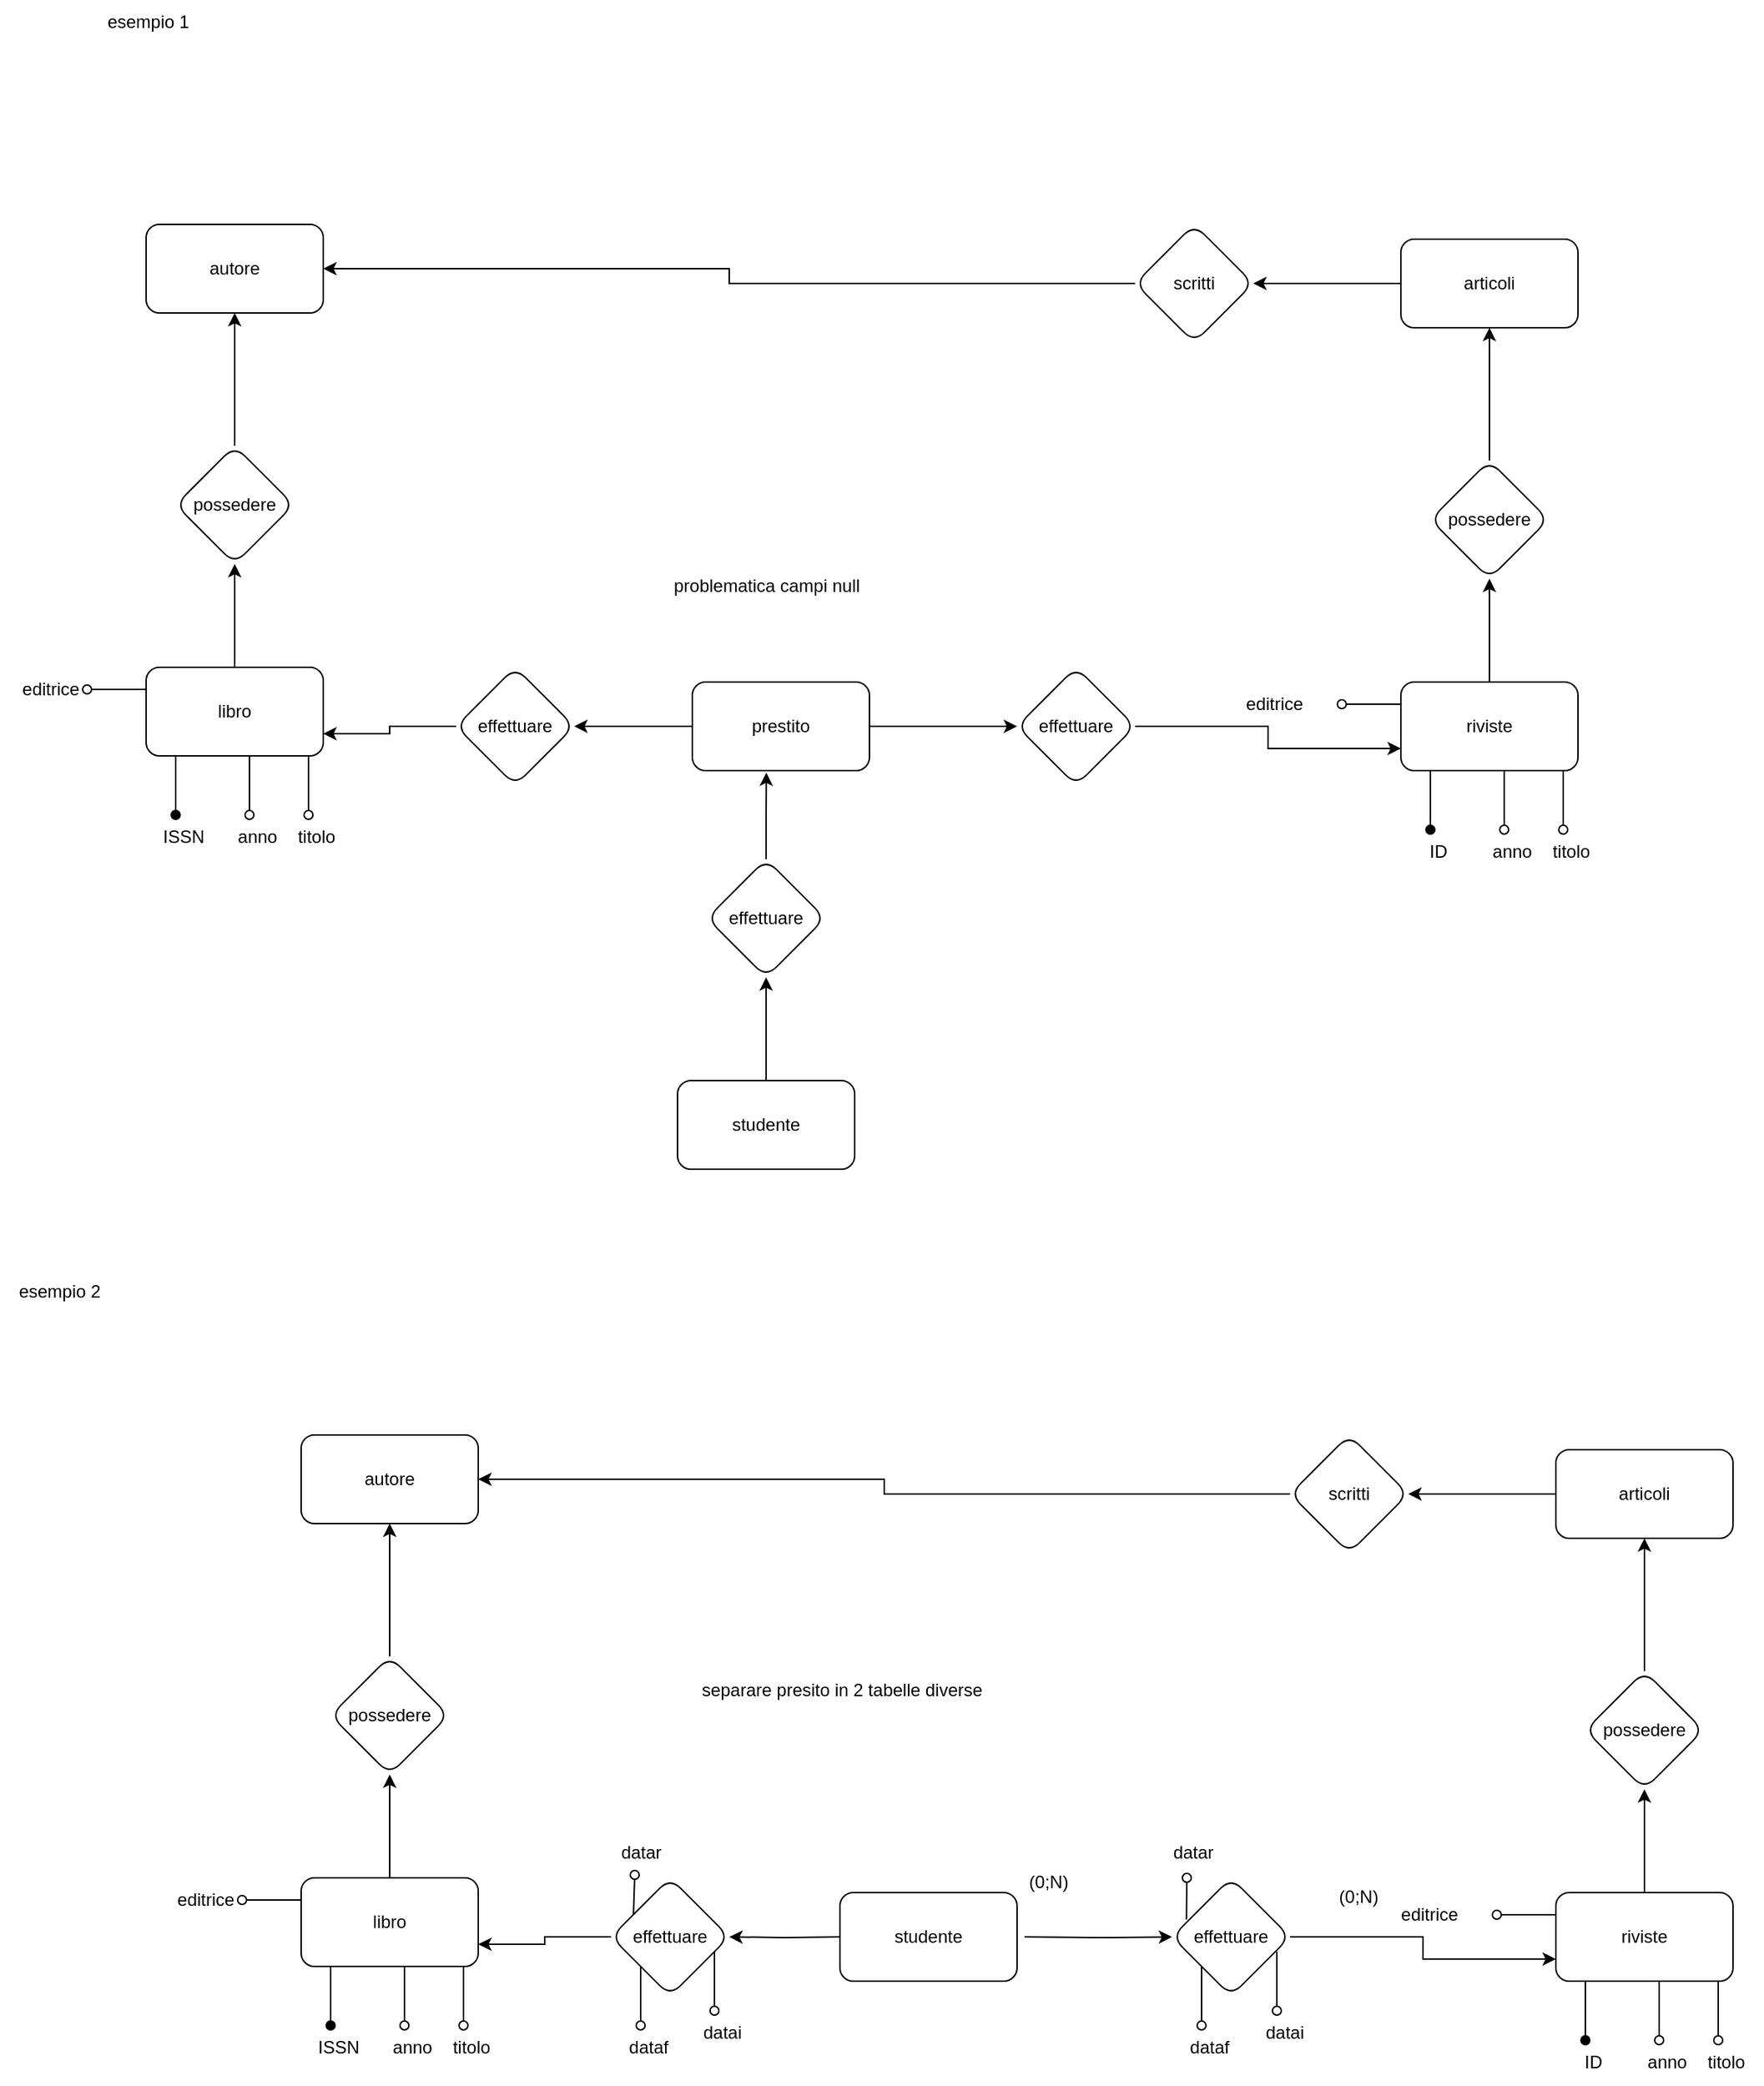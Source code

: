 <mxfile version="28.0.6">
  <diagram name="Pagina-1" id="OERdmn4lRGC_LS8MdoMJ">
    <mxGraphModel grid="1" page="1" gridSize="10" guides="1" tooltips="1" connect="1" arrows="1" fold="1" pageScale="1" pageWidth="827" pageHeight="1169" math="0" shadow="0">
      <root>
        <mxCell id="0" />
        <mxCell id="1" parent="0" />
        <mxCell id="poA8OvTVlxJboLcAz_ih-8" value="" style="edgeStyle=orthogonalEdgeStyle;rounded=0;orthogonalLoop=1;jettySize=auto;html=1;" edge="1" parent="1" source="poA8OvTVlxJboLcAz_ih-1" target="poA8OvTVlxJboLcAz_ih-7">
          <mxGeometry relative="1" as="geometry" />
        </mxCell>
        <mxCell id="poA8OvTVlxJboLcAz_ih-1" value="libro" style="rounded=1;whiteSpace=wrap;html=1;" vertex="1" parent="1">
          <mxGeometry x="120" y="80" width="120" height="60" as="geometry" />
        </mxCell>
        <mxCell id="poA8OvTVlxJboLcAz_ih-2" value="" style="endArrow=none;html=1;rounded=0;startArrow=oval;startFill=1;" edge="1" parent="1">
          <mxGeometry width="50" height="50" relative="1" as="geometry">
            <mxPoint x="140" y="180" as="sourcePoint" />
            <mxPoint x="140" y="140" as="targetPoint" />
          </mxGeometry>
        </mxCell>
        <mxCell id="poA8OvTVlxJboLcAz_ih-3" value="ISSN" style="text;html=1;align=center;verticalAlign=middle;resizable=0;points=[];autosize=1;strokeColor=none;fillColor=none;" vertex="1" parent="1">
          <mxGeometry x="120" y="180" width="50" height="30" as="geometry" />
        </mxCell>
        <mxCell id="poA8OvTVlxJboLcAz_ih-5" value="" style="endArrow=none;html=1;rounded=0;startArrow=oval;startFill=0;" edge="1" parent="1">
          <mxGeometry width="50" height="50" relative="1" as="geometry">
            <mxPoint x="230" y="180" as="sourcePoint" />
            <mxPoint x="230" y="140" as="targetPoint" />
          </mxGeometry>
        </mxCell>
        <mxCell id="poA8OvTVlxJboLcAz_ih-6" value="titolo" style="text;html=1;align=center;verticalAlign=middle;resizable=0;points=[];autosize=1;strokeColor=none;fillColor=none;" vertex="1" parent="1">
          <mxGeometry x="210" y="180" width="50" height="30" as="geometry" />
        </mxCell>
        <mxCell id="poA8OvTVlxJboLcAz_ih-10" value="" style="edgeStyle=orthogonalEdgeStyle;rounded=0;orthogonalLoop=1;jettySize=auto;html=1;" edge="1" parent="1" source="poA8OvTVlxJboLcAz_ih-7" target="poA8OvTVlxJboLcAz_ih-9">
          <mxGeometry relative="1" as="geometry" />
        </mxCell>
        <mxCell id="poA8OvTVlxJboLcAz_ih-7" value="possedere" style="rhombus;whiteSpace=wrap;html=1;rounded=1;" vertex="1" parent="1">
          <mxGeometry x="140" y="-70" width="80" height="80" as="geometry" />
        </mxCell>
        <mxCell id="poA8OvTVlxJboLcAz_ih-9" value="autore" style="whiteSpace=wrap;html=1;rounded=1;" vertex="1" parent="1">
          <mxGeometry x="120" y="-220" width="120" height="60" as="geometry" />
        </mxCell>
        <mxCell id="poA8OvTVlxJboLcAz_ih-11" value="" style="endArrow=none;html=1;rounded=0;startArrow=oval;startFill=0;" edge="1" parent="1">
          <mxGeometry width="50" height="50" relative="1" as="geometry">
            <mxPoint x="190" y="180" as="sourcePoint" />
            <mxPoint x="190" y="140" as="targetPoint" />
          </mxGeometry>
        </mxCell>
        <mxCell id="poA8OvTVlxJboLcAz_ih-12" value="anno" style="text;html=1;align=center;verticalAlign=middle;resizable=0;points=[];autosize=1;strokeColor=none;fillColor=none;" vertex="1" parent="1">
          <mxGeometry x="170" y="180" width="50" height="30" as="geometry" />
        </mxCell>
        <mxCell id="poA8OvTVlxJboLcAz_ih-13" value="" style="endArrow=none;html=1;rounded=0;startArrow=oval;startFill=0;entryX=0;entryY=0.25;entryDx=0;entryDy=0;" edge="1" parent="1" target="poA8OvTVlxJboLcAz_ih-1">
          <mxGeometry width="50" height="50" relative="1" as="geometry">
            <mxPoint x="80" y="95" as="sourcePoint" />
            <mxPoint x="60" y="70" as="targetPoint" />
          </mxGeometry>
        </mxCell>
        <mxCell id="poA8OvTVlxJboLcAz_ih-14" value="editrice" style="text;html=1;align=center;verticalAlign=middle;resizable=0;points=[];autosize=1;strokeColor=none;fillColor=none;" vertex="1" parent="1">
          <mxGeometry x="25" y="80" width="60" height="30" as="geometry" />
        </mxCell>
        <mxCell id="poA8OvTVlxJboLcAz_ih-25" value="" style="edgeStyle=orthogonalEdgeStyle;rounded=0;orthogonalLoop=1;jettySize=auto;html=1;" edge="1" parent="1" source="poA8OvTVlxJboLcAz_ih-15" target="poA8OvTVlxJboLcAz_ih-24">
          <mxGeometry relative="1" as="geometry" />
        </mxCell>
        <mxCell id="poA8OvTVlxJboLcAz_ih-15" value="riviste" style="rounded=1;whiteSpace=wrap;html=1;" vertex="1" parent="1">
          <mxGeometry x="970" y="90" width="120" height="60" as="geometry" />
        </mxCell>
        <mxCell id="poA8OvTVlxJboLcAz_ih-16" value="" style="endArrow=none;html=1;rounded=0;startArrow=oval;startFill=1;" edge="1" parent="1">
          <mxGeometry width="50" height="50" relative="1" as="geometry">
            <mxPoint x="990" y="190" as="sourcePoint" />
            <mxPoint x="990" y="150" as="targetPoint" />
          </mxGeometry>
        </mxCell>
        <mxCell id="poA8OvTVlxJboLcAz_ih-17" value="ID" style="text;html=1;align=center;verticalAlign=middle;resizable=0;points=[];autosize=1;strokeColor=none;fillColor=none;" vertex="1" parent="1">
          <mxGeometry x="975" y="190" width="40" height="30" as="geometry" />
        </mxCell>
        <mxCell id="poA8OvTVlxJboLcAz_ih-18" value="" style="endArrow=none;html=1;rounded=0;startArrow=oval;startFill=0;" edge="1" parent="1">
          <mxGeometry width="50" height="50" relative="1" as="geometry">
            <mxPoint x="1080" y="190" as="sourcePoint" />
            <mxPoint x="1080" y="150" as="targetPoint" />
          </mxGeometry>
        </mxCell>
        <mxCell id="poA8OvTVlxJboLcAz_ih-19" value="titolo" style="text;html=1;align=center;verticalAlign=middle;resizable=0;points=[];autosize=1;strokeColor=none;fillColor=none;" vertex="1" parent="1">
          <mxGeometry x="1060" y="190" width="50" height="30" as="geometry" />
        </mxCell>
        <mxCell id="poA8OvTVlxJboLcAz_ih-20" value="" style="endArrow=none;html=1;rounded=0;startArrow=oval;startFill=0;" edge="1" parent="1">
          <mxGeometry width="50" height="50" relative="1" as="geometry">
            <mxPoint x="1040" y="190" as="sourcePoint" />
            <mxPoint x="1040" y="150" as="targetPoint" />
          </mxGeometry>
        </mxCell>
        <mxCell id="poA8OvTVlxJboLcAz_ih-21" value="anno" style="text;html=1;align=center;verticalAlign=middle;resizable=0;points=[];autosize=1;strokeColor=none;fillColor=none;" vertex="1" parent="1">
          <mxGeometry x="1020" y="190" width="50" height="30" as="geometry" />
        </mxCell>
        <mxCell id="poA8OvTVlxJboLcAz_ih-22" value="" style="endArrow=none;html=1;rounded=0;startArrow=oval;startFill=0;entryX=0;entryY=0.25;entryDx=0;entryDy=0;" edge="1" parent="1" target="poA8OvTVlxJboLcAz_ih-15">
          <mxGeometry width="50" height="50" relative="1" as="geometry">
            <mxPoint x="930" y="105" as="sourcePoint" />
            <mxPoint x="910" y="80" as="targetPoint" />
          </mxGeometry>
        </mxCell>
        <mxCell id="poA8OvTVlxJboLcAz_ih-23" value="editrice" style="text;html=1;align=center;verticalAlign=middle;resizable=0;points=[];autosize=1;strokeColor=none;fillColor=none;" vertex="1" parent="1">
          <mxGeometry x="854" y="90" width="60" height="30" as="geometry" />
        </mxCell>
        <mxCell id="poA8OvTVlxJboLcAz_ih-27" value="" style="edgeStyle=orthogonalEdgeStyle;rounded=0;orthogonalLoop=1;jettySize=auto;html=1;" edge="1" parent="1" source="poA8OvTVlxJboLcAz_ih-24" target="poA8OvTVlxJboLcAz_ih-26">
          <mxGeometry relative="1" as="geometry" />
        </mxCell>
        <mxCell id="poA8OvTVlxJboLcAz_ih-24" value="possedere" style="rhombus;whiteSpace=wrap;html=1;rounded=1;" vertex="1" parent="1">
          <mxGeometry x="990" y="-60" width="80" height="80" as="geometry" />
        </mxCell>
        <mxCell id="poA8OvTVlxJboLcAz_ih-29" value="" style="edgeStyle=orthogonalEdgeStyle;rounded=0;orthogonalLoop=1;jettySize=auto;html=1;" edge="1" parent="1" source="poA8OvTVlxJboLcAz_ih-26" target="poA8OvTVlxJboLcAz_ih-28">
          <mxGeometry relative="1" as="geometry" />
        </mxCell>
        <mxCell id="poA8OvTVlxJboLcAz_ih-26" value="articoli" style="whiteSpace=wrap;html=1;rounded=1;" vertex="1" parent="1">
          <mxGeometry x="970" y="-210" width="120" height="60" as="geometry" />
        </mxCell>
        <mxCell id="poA8OvTVlxJboLcAz_ih-30" style="edgeStyle=orthogonalEdgeStyle;rounded=0;orthogonalLoop=1;jettySize=auto;html=1;entryX=1;entryY=0.5;entryDx=0;entryDy=0;" edge="1" parent="1" source="poA8OvTVlxJboLcAz_ih-28" target="poA8OvTVlxJboLcAz_ih-9">
          <mxGeometry relative="1" as="geometry" />
        </mxCell>
        <mxCell id="poA8OvTVlxJboLcAz_ih-28" value="scritti" style="rhombus;whiteSpace=wrap;html=1;rounded=1;" vertex="1" parent="1">
          <mxGeometry x="790" y="-220" width="80" height="80" as="geometry" />
        </mxCell>
        <mxCell id="poA8OvTVlxJboLcAz_ih-40" value="" style="edgeStyle=orthogonalEdgeStyle;rounded=0;orthogonalLoop=1;jettySize=auto;html=1;" edge="1" parent="1" source="poA8OvTVlxJboLcAz_ih-31" target="poA8OvTVlxJboLcAz_ih-39">
          <mxGeometry relative="1" as="geometry" />
        </mxCell>
        <mxCell id="poA8OvTVlxJboLcAz_ih-31" value="studente" style="rounded=1;whiteSpace=wrap;html=1;" vertex="1" parent="1">
          <mxGeometry x="480" y="360" width="120" height="60" as="geometry" />
        </mxCell>
        <mxCell id="poA8OvTVlxJboLcAz_ih-34" value="" style="edgeStyle=orthogonalEdgeStyle;rounded=0;orthogonalLoop=1;jettySize=auto;html=1;" edge="1" parent="1" source="poA8OvTVlxJboLcAz_ih-32" target="poA8OvTVlxJboLcAz_ih-33">
          <mxGeometry relative="1" as="geometry" />
        </mxCell>
        <mxCell id="poA8OvTVlxJboLcAz_ih-36" value="" style="edgeStyle=orthogonalEdgeStyle;rounded=0;orthogonalLoop=1;jettySize=auto;html=1;" edge="1" parent="1" source="poA8OvTVlxJboLcAz_ih-32" target="poA8OvTVlxJboLcAz_ih-35">
          <mxGeometry relative="1" as="geometry" />
        </mxCell>
        <mxCell id="poA8OvTVlxJboLcAz_ih-32" value="prestito" style="rounded=1;whiteSpace=wrap;html=1;" vertex="1" parent="1">
          <mxGeometry x="490" y="90" width="120" height="60" as="geometry" />
        </mxCell>
        <mxCell id="poA8OvTVlxJboLcAz_ih-37" style="edgeStyle=orthogonalEdgeStyle;rounded=0;orthogonalLoop=1;jettySize=auto;html=1;exitX=0;exitY=0.5;exitDx=0;exitDy=0;entryX=1;entryY=0.75;entryDx=0;entryDy=0;" edge="1" parent="1" source="poA8OvTVlxJboLcAz_ih-33" target="poA8OvTVlxJboLcAz_ih-1">
          <mxGeometry relative="1" as="geometry" />
        </mxCell>
        <mxCell id="poA8OvTVlxJboLcAz_ih-33" value="effettuare" style="rhombus;whiteSpace=wrap;html=1;rounded=1;" vertex="1" parent="1">
          <mxGeometry x="330" y="80" width="80" height="80" as="geometry" />
        </mxCell>
        <mxCell id="poA8OvTVlxJboLcAz_ih-38" style="edgeStyle=orthogonalEdgeStyle;rounded=0;orthogonalLoop=1;jettySize=auto;html=1;entryX=0;entryY=0.75;entryDx=0;entryDy=0;" edge="1" parent="1" source="poA8OvTVlxJboLcAz_ih-35" target="poA8OvTVlxJboLcAz_ih-15">
          <mxGeometry relative="1" as="geometry" />
        </mxCell>
        <mxCell id="poA8OvTVlxJboLcAz_ih-35" value="effettuare" style="rhombus;whiteSpace=wrap;html=1;rounded=1;" vertex="1" parent="1">
          <mxGeometry x="710" y="80" width="80" height="80" as="geometry" />
        </mxCell>
        <mxCell id="poA8OvTVlxJboLcAz_ih-39" value="effettuare" style="rhombus;whiteSpace=wrap;html=1;rounded=1;" vertex="1" parent="1">
          <mxGeometry x="500" y="210" width="80" height="80" as="geometry" />
        </mxCell>
        <mxCell id="poA8OvTVlxJboLcAz_ih-41" style="edgeStyle=orthogonalEdgeStyle;rounded=0;orthogonalLoop=1;jettySize=auto;html=1;entryX=0.418;entryY=1.022;entryDx=0;entryDy=0;entryPerimeter=0;" edge="1" parent="1" source="poA8OvTVlxJboLcAz_ih-39" target="poA8OvTVlxJboLcAz_ih-32">
          <mxGeometry relative="1" as="geometry" />
        </mxCell>
        <mxCell id="poA8OvTVlxJboLcAz_ih-42" value="" style="edgeStyle=orthogonalEdgeStyle;rounded=0;orthogonalLoop=1;jettySize=auto;html=1;" edge="1" parent="1" source="poA8OvTVlxJboLcAz_ih-43" target="poA8OvTVlxJboLcAz_ih-49">
          <mxGeometry relative="1" as="geometry" />
        </mxCell>
        <mxCell id="poA8OvTVlxJboLcAz_ih-43" value="libro" style="rounded=1;whiteSpace=wrap;html=1;" vertex="1" parent="1">
          <mxGeometry x="225" y="900" width="120" height="60" as="geometry" />
        </mxCell>
        <mxCell id="poA8OvTVlxJboLcAz_ih-44" value="" style="endArrow=none;html=1;rounded=0;startArrow=oval;startFill=1;" edge="1" parent="1">
          <mxGeometry width="50" height="50" relative="1" as="geometry">
            <mxPoint x="245" y="1000" as="sourcePoint" />
            <mxPoint x="245" y="960" as="targetPoint" />
          </mxGeometry>
        </mxCell>
        <mxCell id="poA8OvTVlxJboLcAz_ih-45" value="ISSN" style="text;html=1;align=center;verticalAlign=middle;resizable=0;points=[];autosize=1;strokeColor=none;fillColor=none;" vertex="1" parent="1">
          <mxGeometry x="225" y="1000" width="50" height="30" as="geometry" />
        </mxCell>
        <mxCell id="poA8OvTVlxJboLcAz_ih-46" value="" style="endArrow=none;html=1;rounded=0;startArrow=oval;startFill=0;" edge="1" parent="1">
          <mxGeometry width="50" height="50" relative="1" as="geometry">
            <mxPoint x="335" y="1000" as="sourcePoint" />
            <mxPoint x="335" y="960" as="targetPoint" />
          </mxGeometry>
        </mxCell>
        <mxCell id="poA8OvTVlxJboLcAz_ih-47" value="titolo" style="text;html=1;align=center;verticalAlign=middle;resizable=0;points=[];autosize=1;strokeColor=none;fillColor=none;" vertex="1" parent="1">
          <mxGeometry x="315" y="1000" width="50" height="30" as="geometry" />
        </mxCell>
        <mxCell id="poA8OvTVlxJboLcAz_ih-48" value="" style="edgeStyle=orthogonalEdgeStyle;rounded=0;orthogonalLoop=1;jettySize=auto;html=1;" edge="1" parent="1" source="poA8OvTVlxJboLcAz_ih-49" target="poA8OvTVlxJboLcAz_ih-50">
          <mxGeometry relative="1" as="geometry" />
        </mxCell>
        <mxCell id="poA8OvTVlxJboLcAz_ih-49" value="possedere" style="rhombus;whiteSpace=wrap;html=1;rounded=1;" vertex="1" parent="1">
          <mxGeometry x="245" y="750" width="80" height="80" as="geometry" />
        </mxCell>
        <mxCell id="poA8OvTVlxJboLcAz_ih-50" value="autore" style="whiteSpace=wrap;html=1;rounded=1;" vertex="1" parent="1">
          <mxGeometry x="225" y="600" width="120" height="60" as="geometry" />
        </mxCell>
        <mxCell id="poA8OvTVlxJboLcAz_ih-51" value="" style="endArrow=none;html=1;rounded=0;startArrow=oval;startFill=0;" edge="1" parent="1">
          <mxGeometry width="50" height="50" relative="1" as="geometry">
            <mxPoint x="295" y="1000" as="sourcePoint" />
            <mxPoint x="295" y="960" as="targetPoint" />
          </mxGeometry>
        </mxCell>
        <mxCell id="poA8OvTVlxJboLcAz_ih-52" value="anno" style="text;html=1;align=center;verticalAlign=middle;resizable=0;points=[];autosize=1;strokeColor=none;fillColor=none;" vertex="1" parent="1">
          <mxGeometry x="275" y="1000" width="50" height="30" as="geometry" />
        </mxCell>
        <mxCell id="poA8OvTVlxJboLcAz_ih-53" value="" style="endArrow=none;html=1;rounded=0;startArrow=oval;startFill=0;entryX=0;entryY=0.25;entryDx=0;entryDy=0;" edge="1" parent="1" target="poA8OvTVlxJboLcAz_ih-43">
          <mxGeometry width="50" height="50" relative="1" as="geometry">
            <mxPoint x="185" y="915" as="sourcePoint" />
            <mxPoint x="165" y="890" as="targetPoint" />
          </mxGeometry>
        </mxCell>
        <mxCell id="poA8OvTVlxJboLcAz_ih-54" value="editrice" style="text;html=1;align=center;verticalAlign=middle;resizable=0;points=[];autosize=1;strokeColor=none;fillColor=none;" vertex="1" parent="1">
          <mxGeometry x="130" y="900" width="60" height="30" as="geometry" />
        </mxCell>
        <mxCell id="poA8OvTVlxJboLcAz_ih-55" value="" style="edgeStyle=orthogonalEdgeStyle;rounded=0;orthogonalLoop=1;jettySize=auto;html=1;" edge="1" parent="1" source="poA8OvTVlxJboLcAz_ih-56" target="poA8OvTVlxJboLcAz_ih-66">
          <mxGeometry relative="1" as="geometry" />
        </mxCell>
        <mxCell id="poA8OvTVlxJboLcAz_ih-56" value="riviste" style="rounded=1;whiteSpace=wrap;html=1;" vertex="1" parent="1">
          <mxGeometry x="1075" y="910" width="120" height="60" as="geometry" />
        </mxCell>
        <mxCell id="poA8OvTVlxJboLcAz_ih-57" value="" style="endArrow=none;html=1;rounded=0;startArrow=oval;startFill=1;" edge="1" parent="1">
          <mxGeometry width="50" height="50" relative="1" as="geometry">
            <mxPoint x="1095" y="1010" as="sourcePoint" />
            <mxPoint x="1095" y="970" as="targetPoint" />
          </mxGeometry>
        </mxCell>
        <mxCell id="poA8OvTVlxJboLcAz_ih-58" value="ID" style="text;html=1;align=center;verticalAlign=middle;resizable=0;points=[];autosize=1;strokeColor=none;fillColor=none;" vertex="1" parent="1">
          <mxGeometry x="1080" y="1010" width="40" height="30" as="geometry" />
        </mxCell>
        <mxCell id="poA8OvTVlxJboLcAz_ih-59" value="" style="endArrow=none;html=1;rounded=0;startArrow=oval;startFill=0;" edge="1" parent="1">
          <mxGeometry width="50" height="50" relative="1" as="geometry">
            <mxPoint x="1185" y="1010" as="sourcePoint" />
            <mxPoint x="1185" y="970" as="targetPoint" />
          </mxGeometry>
        </mxCell>
        <mxCell id="poA8OvTVlxJboLcAz_ih-60" value="titolo" style="text;html=1;align=center;verticalAlign=middle;resizable=0;points=[];autosize=1;strokeColor=none;fillColor=none;" vertex="1" parent="1">
          <mxGeometry x="1165" y="1010" width="50" height="30" as="geometry" />
        </mxCell>
        <mxCell id="poA8OvTVlxJboLcAz_ih-61" value="" style="endArrow=none;html=1;rounded=0;startArrow=oval;startFill=0;" edge="1" parent="1">
          <mxGeometry width="50" height="50" relative="1" as="geometry">
            <mxPoint x="1145" y="1010" as="sourcePoint" />
            <mxPoint x="1145" y="970" as="targetPoint" />
          </mxGeometry>
        </mxCell>
        <mxCell id="poA8OvTVlxJboLcAz_ih-62" value="anno" style="text;html=1;align=center;verticalAlign=middle;resizable=0;points=[];autosize=1;strokeColor=none;fillColor=none;" vertex="1" parent="1">
          <mxGeometry x="1125" y="1010" width="50" height="30" as="geometry" />
        </mxCell>
        <mxCell id="poA8OvTVlxJboLcAz_ih-63" value="" style="endArrow=none;html=1;rounded=0;startArrow=oval;startFill=0;entryX=0;entryY=0.25;entryDx=0;entryDy=0;" edge="1" parent="1" target="poA8OvTVlxJboLcAz_ih-56">
          <mxGeometry width="50" height="50" relative="1" as="geometry">
            <mxPoint x="1035" y="925" as="sourcePoint" />
            <mxPoint x="1015" y="900" as="targetPoint" />
          </mxGeometry>
        </mxCell>
        <mxCell id="poA8OvTVlxJboLcAz_ih-64" value="editrice" style="text;html=1;align=center;verticalAlign=middle;resizable=0;points=[];autosize=1;strokeColor=none;fillColor=none;" vertex="1" parent="1">
          <mxGeometry x="959" y="910" width="60" height="30" as="geometry" />
        </mxCell>
        <mxCell id="poA8OvTVlxJboLcAz_ih-65" value="" style="edgeStyle=orthogonalEdgeStyle;rounded=0;orthogonalLoop=1;jettySize=auto;html=1;" edge="1" parent="1" source="poA8OvTVlxJboLcAz_ih-66" target="poA8OvTVlxJboLcAz_ih-68">
          <mxGeometry relative="1" as="geometry" />
        </mxCell>
        <mxCell id="poA8OvTVlxJboLcAz_ih-66" value="possedere" style="rhombus;whiteSpace=wrap;html=1;rounded=1;" vertex="1" parent="1">
          <mxGeometry x="1095" y="760" width="80" height="80" as="geometry" />
        </mxCell>
        <mxCell id="poA8OvTVlxJboLcAz_ih-67" value="" style="edgeStyle=orthogonalEdgeStyle;rounded=0;orthogonalLoop=1;jettySize=auto;html=1;" edge="1" parent="1" source="poA8OvTVlxJboLcAz_ih-68" target="poA8OvTVlxJboLcAz_ih-70">
          <mxGeometry relative="1" as="geometry" />
        </mxCell>
        <mxCell id="poA8OvTVlxJboLcAz_ih-68" value="articoli" style="whiteSpace=wrap;html=1;rounded=1;" vertex="1" parent="1">
          <mxGeometry x="1075" y="610" width="120" height="60" as="geometry" />
        </mxCell>
        <mxCell id="poA8OvTVlxJboLcAz_ih-69" style="edgeStyle=orthogonalEdgeStyle;rounded=0;orthogonalLoop=1;jettySize=auto;html=1;entryX=1;entryY=0.5;entryDx=0;entryDy=0;" edge="1" parent="1" source="poA8OvTVlxJboLcAz_ih-70" target="poA8OvTVlxJboLcAz_ih-50">
          <mxGeometry relative="1" as="geometry" />
        </mxCell>
        <mxCell id="poA8OvTVlxJboLcAz_ih-70" value="scritti" style="rhombus;whiteSpace=wrap;html=1;rounded=1;" vertex="1" parent="1">
          <mxGeometry x="895" y="600" width="80" height="80" as="geometry" />
        </mxCell>
        <mxCell id="poA8OvTVlxJboLcAz_ih-72" value="studente" style="rounded=1;whiteSpace=wrap;html=1;" vertex="1" parent="1">
          <mxGeometry x="590" y="910" width="120" height="60" as="geometry" />
        </mxCell>
        <mxCell id="poA8OvTVlxJboLcAz_ih-73" value="" style="edgeStyle=orthogonalEdgeStyle;rounded=0;orthogonalLoop=1;jettySize=auto;html=1;" edge="1" parent="1" target="poA8OvTVlxJboLcAz_ih-77">
          <mxGeometry relative="1" as="geometry">
            <mxPoint x="590" y="940" as="sourcePoint" />
          </mxGeometry>
        </mxCell>
        <mxCell id="poA8OvTVlxJboLcAz_ih-74" value="" style="edgeStyle=orthogonalEdgeStyle;rounded=0;orthogonalLoop=1;jettySize=auto;html=1;" edge="1" parent="1" target="poA8OvTVlxJboLcAz_ih-79">
          <mxGeometry relative="1" as="geometry">
            <mxPoint x="715" y="940" as="sourcePoint" />
          </mxGeometry>
        </mxCell>
        <mxCell id="poA8OvTVlxJboLcAz_ih-76" style="edgeStyle=orthogonalEdgeStyle;rounded=0;orthogonalLoop=1;jettySize=auto;html=1;exitX=0;exitY=0.5;exitDx=0;exitDy=0;entryX=1;entryY=0.75;entryDx=0;entryDy=0;" edge="1" parent="1" source="poA8OvTVlxJboLcAz_ih-77" target="poA8OvTVlxJboLcAz_ih-43">
          <mxGeometry relative="1" as="geometry" />
        </mxCell>
        <mxCell id="poA8OvTVlxJboLcAz_ih-77" value="effettuare" style="rhombus;whiteSpace=wrap;html=1;rounded=1;" vertex="1" parent="1">
          <mxGeometry x="435" y="900" width="80" height="80" as="geometry" />
        </mxCell>
        <mxCell id="poA8OvTVlxJboLcAz_ih-78" style="edgeStyle=orthogonalEdgeStyle;rounded=0;orthogonalLoop=1;jettySize=auto;html=1;entryX=0;entryY=0.75;entryDx=0;entryDy=0;" edge="1" parent="1" source="poA8OvTVlxJboLcAz_ih-79" target="poA8OvTVlxJboLcAz_ih-56">
          <mxGeometry relative="1" as="geometry" />
        </mxCell>
        <mxCell id="poA8OvTVlxJboLcAz_ih-79" value="effettuare" style="rhombus;whiteSpace=wrap;html=1;rounded=1;" vertex="1" parent="1">
          <mxGeometry x="815" y="900" width="80" height="80" as="geometry" />
        </mxCell>
        <mxCell id="poA8OvTVlxJboLcAz_ih-82" value="esempio 1" style="text;html=1;align=center;verticalAlign=middle;resizable=0;points=[];autosize=1;strokeColor=none;fillColor=none;" vertex="1" parent="1">
          <mxGeometry x="81" y="-372" width="80" height="30" as="geometry" />
        </mxCell>
        <mxCell id="poA8OvTVlxJboLcAz_ih-83" value="esempio 2" style="text;html=1;align=center;verticalAlign=middle;resizable=0;points=[];autosize=1;strokeColor=none;fillColor=none;" vertex="1" parent="1">
          <mxGeometry x="21" y="488" width="80" height="30" as="geometry" />
        </mxCell>
        <mxCell id="poA8OvTVlxJboLcAz_ih-85" value="(0;N)" style="text;html=1;align=center;verticalAlign=middle;resizable=0;points=[];autosize=1;strokeColor=none;fillColor=none;" vertex="1" parent="1">
          <mxGeometry x="706" y="888" width="50" height="30" as="geometry" />
        </mxCell>
        <mxCell id="poA8OvTVlxJboLcAz_ih-86" value="(0;N)" style="text;html=1;align=center;verticalAlign=middle;resizable=0;points=[];autosize=1;strokeColor=none;fillColor=none;" vertex="1" parent="1">
          <mxGeometry x="916" y="898" width="50" height="30" as="geometry" />
        </mxCell>
        <mxCell id="poA8OvTVlxJboLcAz_ih-87" value="problematica campi null" style="text;html=1;align=center;verticalAlign=middle;resizable=0;points=[];autosize=1;strokeColor=none;fillColor=none;" vertex="1" parent="1">
          <mxGeometry x="465" y="10" width="150" height="30" as="geometry" />
        </mxCell>
        <mxCell id="poA8OvTVlxJboLcAz_ih-89" value="" style="endArrow=none;html=1;rounded=0;startArrow=oval;startFill=0;" edge="1" parent="1">
          <mxGeometry width="50" height="50" relative="1" as="geometry">
            <mxPoint x="835" y="1000" as="sourcePoint" />
            <mxPoint x="835" y="960" as="targetPoint" />
          </mxGeometry>
        </mxCell>
        <mxCell id="poA8OvTVlxJboLcAz_ih-90" value="dataf" style="text;html=1;align=center;verticalAlign=middle;resizable=0;points=[];autosize=1;strokeColor=none;fillColor=none;" vertex="1" parent="1">
          <mxGeometry x="815" y="1000" width="50" height="30" as="geometry" />
        </mxCell>
        <mxCell id="poA8OvTVlxJboLcAz_ih-91" value="" style="endArrow=none;html=1;rounded=0;startArrow=oval;startFill=0;" edge="1" parent="1">
          <mxGeometry width="50" height="50" relative="1" as="geometry">
            <mxPoint x="886" y="990" as="sourcePoint" />
            <mxPoint x="886" y="950" as="targetPoint" />
          </mxGeometry>
        </mxCell>
        <mxCell id="poA8OvTVlxJboLcAz_ih-92" value="datai" style="text;html=1;align=center;verticalAlign=middle;resizable=0;points=[];autosize=1;strokeColor=none;fillColor=none;" vertex="1" parent="1">
          <mxGeometry x="866" y="990" width="50" height="30" as="geometry" />
        </mxCell>
        <mxCell id="poA8OvTVlxJboLcAz_ih-93" value="" style="endArrow=none;html=1;rounded=0;startArrow=oval;startFill=0;entryX=0.122;entryY=0.353;entryDx=0;entryDy=0;entryPerimeter=0;" edge="1" parent="1" target="poA8OvTVlxJboLcAz_ih-79">
          <mxGeometry width="50" height="50" relative="1" as="geometry">
            <mxPoint x="825" y="900" as="sourcePoint" />
            <mxPoint x="824" y="828" as="targetPoint" />
          </mxGeometry>
        </mxCell>
        <mxCell id="poA8OvTVlxJboLcAz_ih-94" value="datar" style="text;html=1;align=center;verticalAlign=middle;resizable=0;points=[];autosize=1;strokeColor=none;fillColor=none;" vertex="1" parent="1">
          <mxGeometry x="804" y="868" width="50" height="30" as="geometry" />
        </mxCell>
        <mxCell id="poA8OvTVlxJboLcAz_ih-95" value="" style="endArrow=none;html=1;rounded=0;startArrow=oval;startFill=0;" edge="1" parent="1">
          <mxGeometry width="50" height="50" relative="1" as="geometry">
            <mxPoint x="455" y="1000" as="sourcePoint" />
            <mxPoint x="455" y="960" as="targetPoint" />
          </mxGeometry>
        </mxCell>
        <mxCell id="poA8OvTVlxJboLcAz_ih-96" value="dataf" style="text;html=1;align=center;verticalAlign=middle;resizable=0;points=[];autosize=1;strokeColor=none;fillColor=none;" vertex="1" parent="1">
          <mxGeometry x="435" y="1000" width="50" height="30" as="geometry" />
        </mxCell>
        <mxCell id="poA8OvTVlxJboLcAz_ih-97" value="" style="endArrow=none;html=1;rounded=0;startArrow=oval;startFill=0;" edge="1" parent="1">
          <mxGeometry width="50" height="50" relative="1" as="geometry">
            <mxPoint x="505" y="990" as="sourcePoint" />
            <mxPoint x="505" y="950" as="targetPoint" />
          </mxGeometry>
        </mxCell>
        <mxCell id="poA8OvTVlxJboLcAz_ih-98" value="datai" style="text;html=1;align=center;verticalAlign=middle;resizable=0;points=[];autosize=1;strokeColor=none;fillColor=none;" vertex="1" parent="1">
          <mxGeometry x="485" y="990" width="50" height="30" as="geometry" />
        </mxCell>
        <mxCell id="poA8OvTVlxJboLcAz_ih-99" value="" style="endArrow=none;html=1;rounded=0;startArrow=oval;startFill=0;entryX=0.189;entryY=0.308;entryDx=0;entryDy=0;entryPerimeter=0;" edge="1" parent="1" target="poA8OvTVlxJboLcAz_ih-77">
          <mxGeometry width="50" height="50" relative="1" as="geometry">
            <mxPoint x="451" y="898" as="sourcePoint" />
            <mxPoint x="451" y="926" as="targetPoint" />
          </mxGeometry>
        </mxCell>
        <mxCell id="poA8OvTVlxJboLcAz_ih-100" value="datar" style="text;html=1;align=center;verticalAlign=middle;resizable=0;points=[];autosize=1;strokeColor=none;fillColor=none;" vertex="1" parent="1">
          <mxGeometry x="430" y="868" width="50" height="30" as="geometry" />
        </mxCell>
        <mxCell id="poA8OvTVlxJboLcAz_ih-101" value="separare presito in 2 tabelle diverse" style="text;html=1;align=center;verticalAlign=middle;resizable=0;points=[];autosize=1;strokeColor=none;fillColor=none;" vertex="1" parent="1">
          <mxGeometry x="486" y="758" width="210" height="30" as="geometry" />
        </mxCell>
      </root>
    </mxGraphModel>
  </diagram>
</mxfile>
